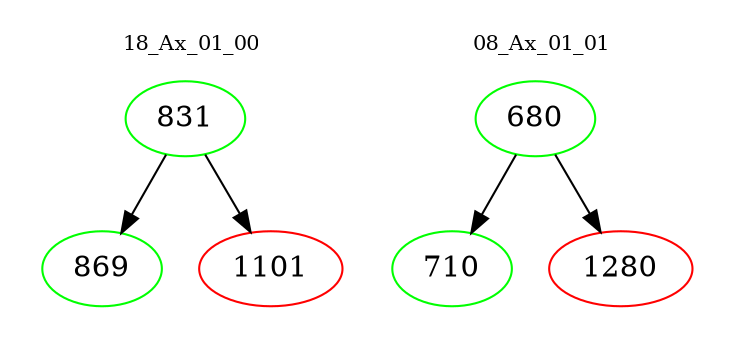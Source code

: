 digraph{
subgraph cluster_0 {
color = white
label = "18_Ax_01_00";
fontsize=10;
T0_831 [label="831", color="green"]
T0_831 -> T0_869 [color="black"]
T0_869 [label="869", color="green"]
T0_831 -> T0_1101 [color="black"]
T0_1101 [label="1101", color="red"]
}
subgraph cluster_1 {
color = white
label = "08_Ax_01_01";
fontsize=10;
T1_680 [label="680", color="green"]
T1_680 -> T1_710 [color="black"]
T1_710 [label="710", color="green"]
T1_680 -> T1_1280 [color="black"]
T1_1280 [label="1280", color="red"]
}
}
